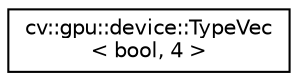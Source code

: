 digraph "Graphical Class Hierarchy"
{
 // LATEX_PDF_SIZE
  edge [fontname="Helvetica",fontsize="10",labelfontname="Helvetica",labelfontsize="10"];
  node [fontname="Helvetica",fontsize="10",shape=record];
  rankdir="LR";
  Node0 [label="cv::gpu::device::TypeVec\l\< bool, 4 \>",height=0.2,width=0.4,color="black", fillcolor="white", style="filled",URL="$structcv_1_1gpu_1_1device_1_1_type_vec_3_01bool_00_014_01_4.html",tooltip=" "];
}
